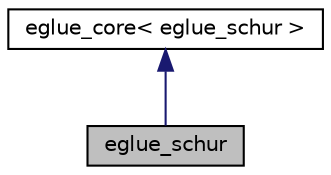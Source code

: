 digraph "eglue_schur"
{
  edge [fontname="Helvetica",fontsize="10",labelfontname="Helvetica",labelfontsize="10"];
  node [fontname="Helvetica",fontsize="10",shape=record];
  Node1 [label="eglue_schur",height=0.2,width=0.4,color="black", fillcolor="grey75", style="filled" fontcolor="black"];
  Node2 -> Node1 [dir="back",color="midnightblue",fontsize="10",style="solid",fontname="Helvetica"];
  Node2 [label="eglue_core\< eglue_schur \>",height=0.2,width=0.4,color="black", fillcolor="white", style="filled",URL="$structeglue__core.html"];
}
